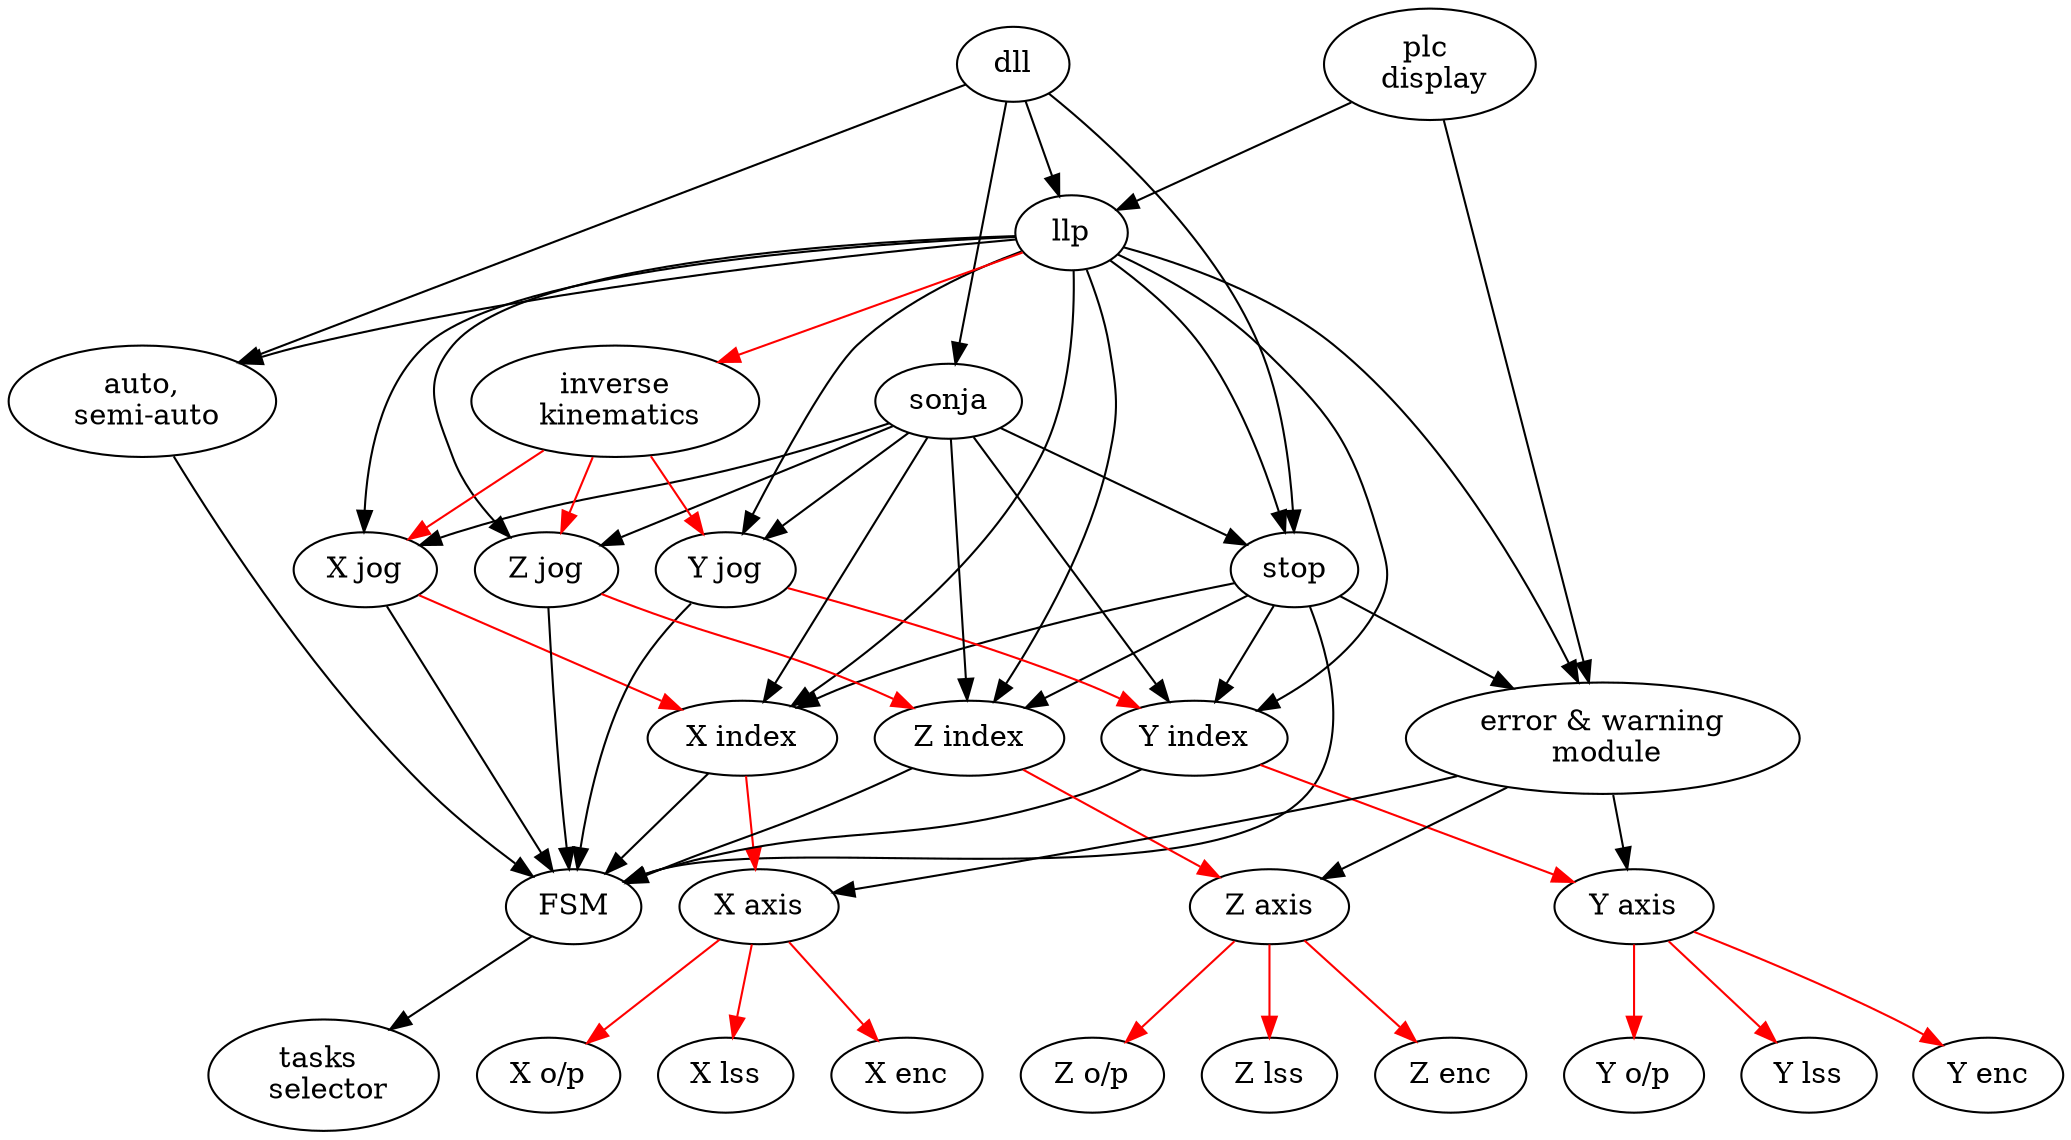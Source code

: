 digraph "g" {
	graph [
		fontsize = "14"
		fontname = "Times-Roman"
		fontcolor = "black"
	]
	node [
		fontsize = "14"
		fontname = "Times-Roman"
		fontcolor = "black"
		shape = "ellipse"
		style = "solid"
	]
	edge [
		fontsize = "14"
		fontname = "Times-Roman"
		fontcolor = "black"
		style = "solid"
	]
	"n0" [
		fontsize = "14"
		fontname = "Times-Roman"
		fontcolor = "black"
		label = "tasks \n selector"
		shape = "ellipse"
		style = "solid"
	]
	"n1" [
		fontsize = "14"
		fontname = "Times-Roman"
		fontcolor = "black"
		label = "FSM"
		shape = "ellipse"
		style = "solid"
	]
	"n2" [
		fontsize = "14"
		fontname = "Times-Roman"
		fontcolor = "black"
		label = "auto,\n semi-auto"
		shape = "ellipse"
		style = "solid"
	]
	"n3" [
		fontsize = "14"
		fontname = "Times-Roman"
		fontcolor = "black"
		label = "dll"
		labrl = "dll"
		shape = "ellipse"
		style = "solid"
	]
	"n5" [
		fontsize = "14"
		fontname = "Times-Roman"
		fontcolor = "black"
		label = "llp"
		shape = "ellipse"
		style = "solid"
	]
	"n6" [
		fontsize = "14"
		fontname = "Times-Roman"
		fontcolor = "black"
		label = "X axis"
		shape = "ellipse"
		style = "solid"
	]
	"n7" [
		fontsize = "14"
		fontname = "Times-Roman"
		fontcolor = "black"
		label = "Y axis"
		shape = "ellipse"
		style = "solid"
	]
	"n8" [
		fontsize = "14"
		fontname = "Times-Roman"
		fontcolor = "black"
		label = "Z axis"
		shape = "ellipse"
		style = "solid"
	]
	"n9" [
		fontsize = "14"
		fontname = "Times-Roman"
		fontcolor = "black"
		label = "stop"
		shape = "ellipse"
		style = "solid"
	]
	"n11" [
		fontsize = "14"
		fontname = "Times-Roman"
		fontcolor = "black"
		label = "X index"
		shape = "ellipse"
		style = "solid"
	]
	"n12" [
		fontsize = "14"
		fontname = "Times-Roman"
		fontcolor = "black"
		label = "Y index"
		shape = "ellipse"
		style = "solid"
	]
	"n13" [
		fontsize = "14"
		fontname = "Times-Roman"
		fontcolor = "black"
		label = "Z index"
		shape = "ellipse"
		style = "solid"
	]
	"n14" [
		fontsize = "14"
		fontname = "Times-Roman"
		fontcolor = "black"
		label = "X jog"
		shape = "ellipse"
		style = "solid"
	]
	"n15" [
		fontsize = "14"
		fontname = "Times-Roman"
		fontcolor = "black"
		label = "Y jog"
		shape = "ellipse"
		style = "solid"
	]
	"n16" [
		fontsize = "14"
		fontname = "Times-Roman"
		fontcolor = "black"
		label = "Z jog"
		shape = "ellipse"
		style = "solid"
	]
	"n17" [
		fontsize = "14"
		fontname = "Times-Roman"
		fontcolor = "black"
		label = "sonja"
		shape = "ellipse"
		style = "solid"
	]
	"n18" [
		fontsize = "14"
		fontname = "Times-Roman"
		fontcolor = "black"
		label = "inverse\n kinematics"
		shape = "ellipse"
		style = "solid"
	]
	"n19" [
		fontsize = "14"
		fontname = "Times-Roman"
		fontcolor = "black"
		label = "X enc"
		shape = "ellipse"
		style = "solid"
	]
	"n20" [
		fontsize = "14"
		fontname = "Times-Roman"
		fontcolor = "black"
		label = "X o/p"
		shape = "ellipse"
		style = "solid"
	]
	"n21" [
		fontsize = "14"
		fontname = "Times-Roman"
		fontcolor = "black"
		label = "Y enc"
		shape = "ellipse"
		style = "solid"
	]
	"n22" [
		fontsize = "14"
		fontname = "Times-Roman"
		fontcolor = "black"
		label = "Y o/p"
		shape = "ellipse"
		style = "solid"
	]
	"n23" [
		fontsize = "14"
		fontname = "Times-Roman"
		fontcolor = "black"
		label = "Z enc"
		shape = "ellipse"
		style = "solid"
	]
	"n24" [
		fontsize = "14"
		fontname = "Times-Roman"
		fontcolor = "black"
		label = "Z o/p"
		shape = "ellipse"
		style = "solid"
	]
	"n25" [
		fontsize = "14"
		fontname = "Times-Roman"
		fontcolor = "black"
		label = "X lss"
		shape = "ellipse"
		style = "solid"
	]
	"n26" [
		fontsize = "14"
		fontname = "Times-Roman"
		fontcolor = "black"
		label = "Y lss"
		shape = "ellipse"
		style = "solid"
	]
	"n27" [
		fontsize = "14"
		fontname = "Times-Roman"
		fontcolor = "black"
		label = "Z lss"
		shape = "ellipse"
		style = "solid"
	]
	"n28" [
		fontsize = "14"
		fontname = "Times-Roman"
		fontcolor = "black"
		label = "error & warning\n module"
		shape = "ellipse"
		style = "solid"
		abel = "error/warning\n module"
	]
	"n30" [
		fontsize = "14"
		fontname = "Times-Roman"
		fontcolor = "black"
		label = "plc \n display"
		shape = "ellipse"
		style = "solid"
	]
	{
		graph [
			fontsize = "14"
			fontname = "Times-Roman"
			fontcolor = "black"
			rank = "same"
		]
		node [
			fontsize = "14"
			fontname = "Times-Roman"
			fontcolor = "black"
			shape = "ellipse"
			style = "solid"
		]
		edge [
			fontsize = "14"
			fontname = "Times-Roman"
			fontcolor = "black"
			style = "solid"
		]
		"n6"
		"n7"
		"n8"
	}
	{
		graph [
			fontsize = "14"
			fontname = "Times-Roman"
			fontcolor = "black"
			rank = "same"
		]
		node [
			fontsize = "14"
			fontname = "Times-Roman"
			fontcolor = "black"
			shape = "ellipse"
			style = "solid"
		]
		edge [
			fontsize = "14"
			fontname = "Times-Roman"
			fontcolor = "black"
			style = "solid"
		]
		"n11"
		"n12"
		"n13"
	}
	{
		graph [
			fontsize = "14"
			fontname = "Times-Roman"
			fontcolor = "black"
			rank = "same"
		]
		node [
			fontsize = "14"
			fontname = "Times-Roman"
			fontcolor = "black"
			shape = "ellipse"
			style = "solid"
		]
		edge [
			fontsize = "14"
			fontname = "Times-Roman"
			fontcolor = "black"
			style = "solid"
		]
		"n14"
		"n15"
		"n16"
	}
	{
		graph [
			fontsize = "14"
			fontname = "Times-Roman"
			fontcolor = "black"
			rank = "same"
		]
		node [
			fontsize = "14"
			fontname = "Times-Roman"
			fontcolor = "black"
			shape = "ellipse"
			style = "solid"
		]
		edge [
			fontsize = "14"
			fontname = "Times-Roman"
			fontcolor = "black"
			style = "solid"
		]
		"n19"
		"n20"
		"n21"
		"n22"
		"n23"
		"n24"
		"n25"
		"n26"
		"n27"
	}
	"n3" -> "n2" [
		fontsize = "14"
		fontname = "Times-Roman"
		fontcolor = "black"
		style = "solid"
	]
	"n2" -> "n1" [
		fontsize = "14"
		fontname = "Times-Roman"
		fontcolor = "black"
		style = "solid"
	]
	"n1" -> "n0" [
		fontsize = "14"
		fontname = "Times-Roman"
		fontcolor = "black"
		style = "solid"
	]
	"n3" -> "n5" [
		fontsize = "14"
		fontname = "Times-Roman"
		fontcolor = "black"
		style = "solid"
	]
	"n5" -> "n2" [
		fontsize = "14"
		fontname = "Times-Roman"
		fontcolor = "black"
		style = "solid"
	]
	"n3" -> "n9" [
		fontsize = "14"
		fontname = "Times-Roman"
		fontcolor = "black"
		style = "solid"
	]
	"n5" -> "n9" [
		fontsize = "14"
		fontname = "Times-Roman"
		fontcolor = "black"
		style = "solid"
	]
	"n9" -> "n1" [
		fontsize = "14"
		fontname = "Times-Roman"
		fontcolor = "black"
		style = "solid"
	]
	"n14" -> "n11" [
		fontsize = "14"
		fontname = "Times-Roman"
		fontcolor = "black"
		style = "solid"
		color = "red"
	]
	"n11" -> "n6" [
		fontsize = "14"
		fontname = "Times-Roman"
		fontcolor = "black"
		style = "solid"
		color = "red"
	]
	"n15" -> "n12" [
		fontsize = "14"
		fontname = "Times-Roman"
		fontcolor = "black"
		style = "solid"
		color = "red"
	]
	"n12" -> "n7" [
		fontsize = "14"
		fontname = "Times-Roman"
		fontcolor = "black"
		style = "solid"
		color = "red"
	]
	"n16" -> "n13" [
		fontsize = "14"
		fontname = "Times-Roman"
		fontcolor = "black"
		style = "solid"
		color = "red"
	]
	"n13" -> "n8" [
		fontsize = "14"
		fontname = "Times-Roman"
		fontcolor = "black"
		style = "solid"
		color = "red"
	]
	"n11" -> "n1" [
		fontsize = "14"
		fontname = "Times-Roman"
		fontcolor = "black"
		style = "solid"
	]
	"n12" -> "n1" [
		fontsize = "14"
		fontname = "Times-Roman"
		fontcolor = "black"
		style = "solid"
	]
	"n13" -> "n1" [
		fontsize = "14"
		fontname = "Times-Roman"
		fontcolor = "black"
		style = "solid"
	]
	"n9" -> "n11" [
		fontsize = "14"
		fontname = "Times-Roman"
		fontcolor = "black"
		style = "solid"
	]
	"n9" -> "n13" [
		fontsize = "14"
		fontname = "Times-Roman"
		fontcolor = "black"
		style = "solid"
	]
	"n9" -> "n12" [
		fontsize = "14"
		fontname = "Times-Roman"
		fontcolor = "black"
		style = "solid"
	]
	"n5" -> "n11" [
		fontsize = "14"
		fontname = "Times-Roman"
		fontcolor = "black"
		style = "solid"
	]
	"n5" -> "n13" [
		fontsize = "14"
		fontname = "Times-Roman"
		fontcolor = "black"
		style = "solid"
	]
	"n5" -> "n12" [
		fontsize = "14"
		fontname = "Times-Roman"
		fontcolor = "black"
		style = "solid"
	]
	"n17" -> "n12" [
		fontsize = "14"
		fontname = "Times-Roman"
		fontcolor = "black"
		style = "solid"
	]
	"n17" -> "n11" [
		fontsize = "14"
		fontname = "Times-Roman"
		fontcolor = "black"
		style = "solid"
	]
	"n17" -> "n13" [
		fontsize = "14"
		fontname = "Times-Roman"
		fontcolor = "black"
		style = "solid"
	]
	"n3" -> "n17" [
		fontsize = "14"
		fontname = "Times-Roman"
		fontcolor = "black"
		style = "solid"
	]
	"n14" -> "n1" [
		fontsize = "14"
		fontname = "Times-Roman"
		fontcolor = "black"
		style = "solid"
	]
	"n15" -> "n1" [
		fontsize = "14"
		fontname = "Times-Roman"
		fontcolor = "black"
		style = "solid"
	]
	"n16" -> "n1" [
		fontsize = "14"
		fontname = "Times-Roman"
		fontcolor = "black"
		style = "solid"
	]
	"n17" -> "n14" [
		fontsize = "14"
		fontname = "Times-Roman"
		fontcolor = "black"
		style = "solid"
	]
	"n17" -> "n15" [
		fontsize = "14"
		fontname = "Times-Roman"
		fontcolor = "black"
		style = "solid"
	]
	"n17" -> "n16" [
		fontsize = "14"
		fontname = "Times-Roman"
		fontcolor = "black"
		style = "solid"
	]
	"n18" -> "n15" [
		fontsize = "14"
		fontname = "Times-Roman"
		fontcolor = "black"
		style = "solid"
		color = "red"
	]
	"n18" -> "n14" [
		fontsize = "14"
		fontname = "Times-Roman"
		fontcolor = "black"
		style = "solid"
		color = "red"
	]
	"n18" -> "n16" [
		fontsize = "14"
		fontname = "Times-Roman"
		fontcolor = "black"
		style = "solid"
		color = "red"
	]
	"n5" -> "n18" [
		fontsize = "14"
		fontname = "Times-Roman"
		fontcolor = "black"
		style = "solid"
		color = "red"
	]
	"n6" -> "n19" [
		fontsize = "14"
		fontname = "Times-Roman"
		fontcolor = "black"
		style = "solid"
		color = "red"
	]
	"n6" -> "n20" [
		fontsize = "14"
		fontname = "Times-Roman"
		fontcolor = "black"
		style = "solid"
		color = "red"
	]
	"n7" -> "n21" [
		fontsize = "14"
		fontname = "Times-Roman"
		fontcolor = "black"
		style = "solid"
		color = "red"
	]
	"n7" -> "n22" [
		fontsize = "14"
		fontname = "Times-Roman"
		fontcolor = "black"
		style = "solid"
		color = "red"
	]
	"n8" -> "n23" [
		fontsize = "14"
		fontname = "Times-Roman"
		fontcolor = "black"
		style = "solid"
		color = "red"
	]
	"n8" -> "n24" [
		fontsize = "14"
		fontname = "Times-Roman"
		fontcolor = "black"
		style = "solid"
		color = "red"
	]
	"n8" -> "n27" [
		fontsize = "14"
		fontname = "Times-Roman"
		fontcolor = "black"
		style = "solid"
		color = "red"
	]
	"n7" -> "n26" [
		fontsize = "14"
		fontname = "Times-Roman"
		fontcolor = "black"
		style = "solid"
		color = "red"
	]
	"n6" -> "n25" [
		fontsize = "14"
		fontname = "Times-Roman"
		fontcolor = "black"
		style = "solid"
		color = "red"
	]
	"n17" -> "n9" [
		fontsize = "14"
		fontname = "Times-Roman"
		fontcolor = "black"
		style = "solid"
	]
	"n5" -> "n14" [
		fontsize = "14"
		fontname = "Times-Roman"
		fontcolor = "black"
		style = "solid"
	]
	"n5" -> "n16" [
		fontsize = "14"
		fontname = "Times-Roman"
		fontcolor = "black"
		style = "solid"
	]
	"n5" -> "n15" [
		fontsize = "14"
		fontname = "Times-Roman"
		fontcolor = "black"
		style = "solid"
	]
	"n28" -> "n6" [
		fontsize = "14"
		fontname = "Times-Roman"
		fontcolor = "black"
		style = "solid"
	]
	"n28" -> "n8" [
		fontsize = "14"
		fontname = "Times-Roman"
		fontcolor = "black"
		style = "solid"
	]
	"n28" -> "n7" [
		fontsize = "14"
		fontname = "Times-Roman"
		fontcolor = "black"
		style = "solid"
	]
	"n5" -> "n28" [
		fontsize = "14"
		fontname = "Times-Roman"
		fontcolor = "black"
		style = "solid"
	]
	"n9" -> "n28" [
		fontsize = "14"
		fontname = "Times-Roman"
		fontcolor = "black"
		style = "solid"
	]
	"n30" -> "n28" [
		fontsize = "14"
		fontname = "Times-Roman"
		fontcolor = "black"
		style = "solid"
	]
	"n30" -> "n5" [
		fontsize = "14"
		fontname = "Times-Roman"
		fontcolor = "black"
		style = "solid"
	]
}
